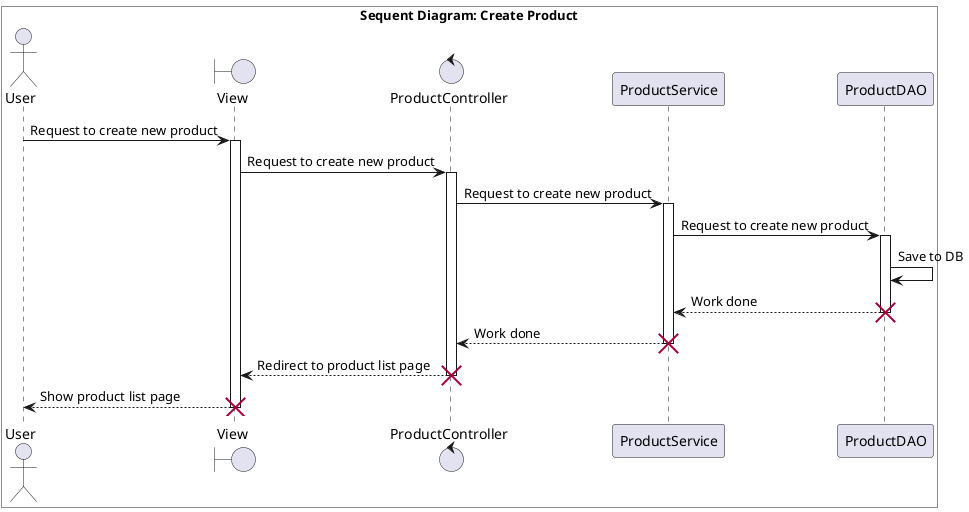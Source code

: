 @startuml
box "Sequent Diagram: Create Product" #white
actor User
boundary View as V
control ProductController as PC
participant ProductService as PS
participant ProductDAO as PD

User -> V : Request to create new product
activate V
V -> PC : Request to create new product
activate PC
PC -> PS : Request to create new product
activate PS
PS -> PD : Request to create new product
activate PD
PD -> PD : Save to DB
PD --> PS : Work done
destroy PD
PS --> PC : Work done
destroy PS
PC --> V : Redirect to product list page
destroy PC
V --> User : Show product list page
destroy V
@enduml